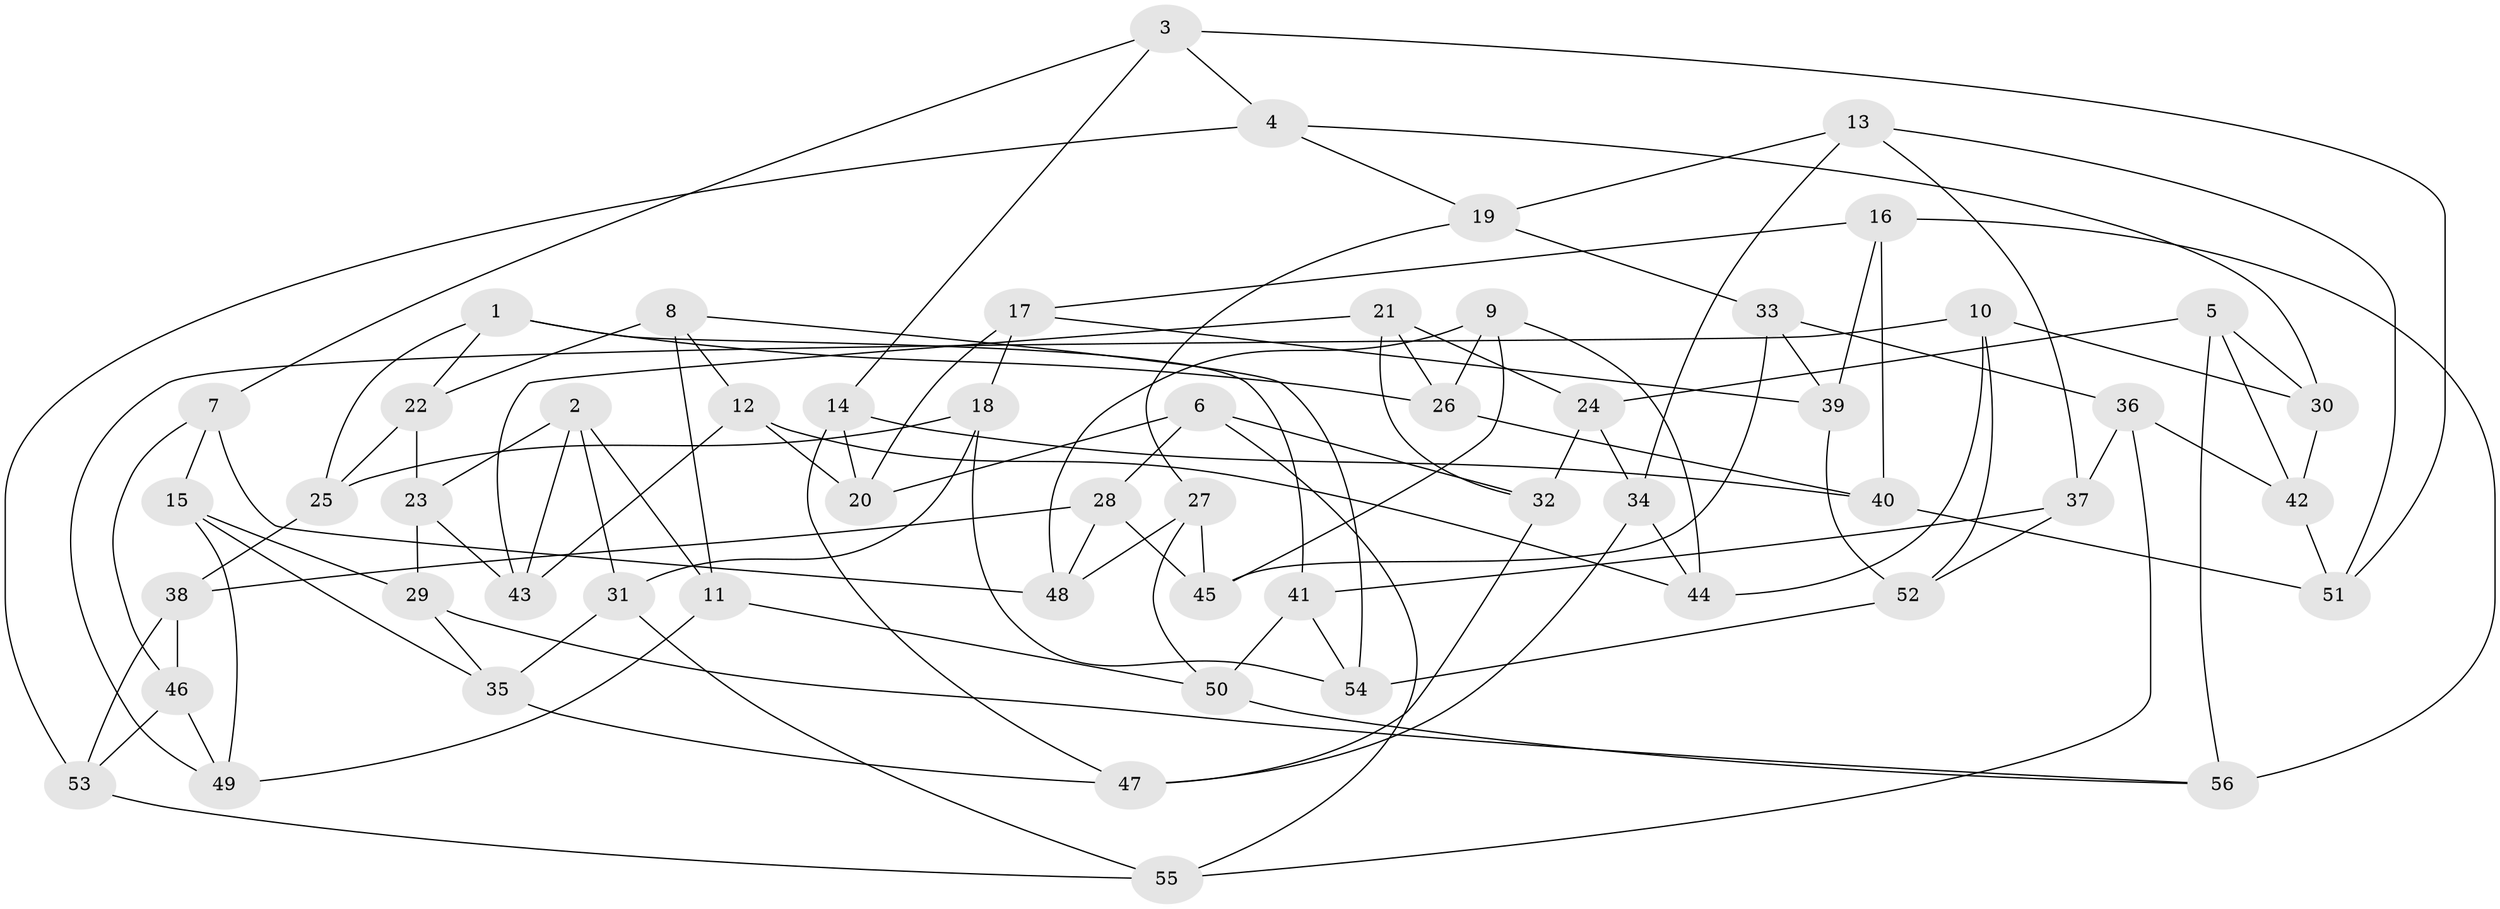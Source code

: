 // Generated by graph-tools (version 1.1) at 2025/03/03/09/25 03:03:00]
// undirected, 56 vertices, 112 edges
graph export_dot {
graph [start="1"]
  node [color=gray90,style=filled];
  1;
  2;
  3;
  4;
  5;
  6;
  7;
  8;
  9;
  10;
  11;
  12;
  13;
  14;
  15;
  16;
  17;
  18;
  19;
  20;
  21;
  22;
  23;
  24;
  25;
  26;
  27;
  28;
  29;
  30;
  31;
  32;
  33;
  34;
  35;
  36;
  37;
  38;
  39;
  40;
  41;
  42;
  43;
  44;
  45;
  46;
  47;
  48;
  49;
  50;
  51;
  52;
  53;
  54;
  55;
  56;
  1 -- 25;
  1 -- 22;
  1 -- 41;
  1 -- 26;
  2 -- 11;
  2 -- 31;
  2 -- 23;
  2 -- 43;
  3 -- 51;
  3 -- 4;
  3 -- 7;
  3 -- 14;
  4 -- 53;
  4 -- 30;
  4 -- 19;
  5 -- 56;
  5 -- 24;
  5 -- 30;
  5 -- 42;
  6 -- 28;
  6 -- 20;
  6 -- 55;
  6 -- 32;
  7 -- 46;
  7 -- 15;
  7 -- 48;
  8 -- 22;
  8 -- 12;
  8 -- 54;
  8 -- 11;
  9 -- 48;
  9 -- 44;
  9 -- 45;
  9 -- 26;
  10 -- 49;
  10 -- 52;
  10 -- 30;
  10 -- 44;
  11 -- 50;
  11 -- 49;
  12 -- 44;
  12 -- 20;
  12 -- 43;
  13 -- 37;
  13 -- 34;
  13 -- 19;
  13 -- 51;
  14 -- 40;
  14 -- 20;
  14 -- 47;
  15 -- 35;
  15 -- 49;
  15 -- 29;
  16 -- 39;
  16 -- 17;
  16 -- 56;
  16 -- 40;
  17 -- 18;
  17 -- 20;
  17 -- 39;
  18 -- 31;
  18 -- 54;
  18 -- 25;
  19 -- 27;
  19 -- 33;
  21 -- 24;
  21 -- 26;
  21 -- 32;
  21 -- 43;
  22 -- 25;
  22 -- 23;
  23 -- 29;
  23 -- 43;
  24 -- 34;
  24 -- 32;
  25 -- 38;
  26 -- 40;
  27 -- 45;
  27 -- 48;
  27 -- 50;
  28 -- 48;
  28 -- 38;
  28 -- 45;
  29 -- 35;
  29 -- 56;
  30 -- 42;
  31 -- 35;
  31 -- 55;
  32 -- 47;
  33 -- 39;
  33 -- 45;
  33 -- 36;
  34 -- 44;
  34 -- 47;
  35 -- 47;
  36 -- 55;
  36 -- 37;
  36 -- 42;
  37 -- 52;
  37 -- 41;
  38 -- 46;
  38 -- 53;
  39 -- 52;
  40 -- 51;
  41 -- 54;
  41 -- 50;
  42 -- 51;
  46 -- 53;
  46 -- 49;
  50 -- 56;
  52 -- 54;
  53 -- 55;
}
